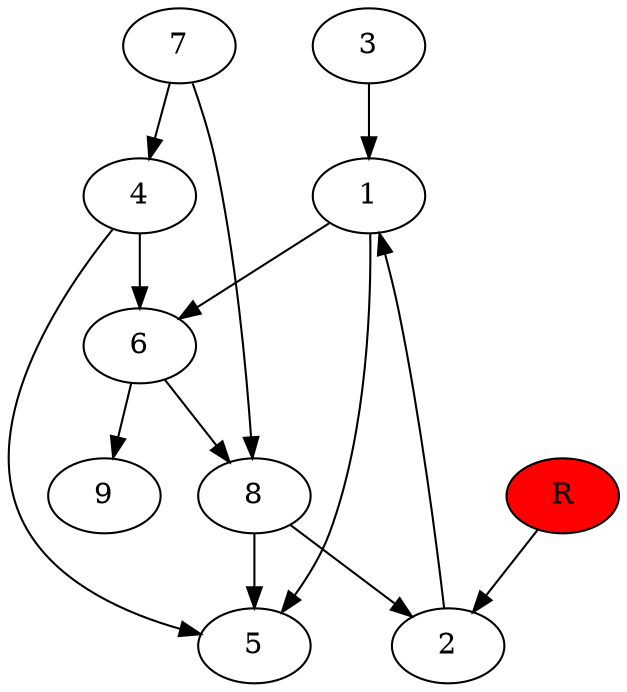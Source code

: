 digraph prb71157 {
	1
	2
	3
	4
	5
	6
	7
	8
	R [fillcolor="#ff0000" style=filled]
	1 -> 5
	1 -> 6
	2 -> 1
	3 -> 1
	4 -> 5
	4 -> 6
	6 -> 8
	6 -> 9
	7 -> 4
	7 -> 8
	8 -> 2
	8 -> 5
	R -> 2
}
